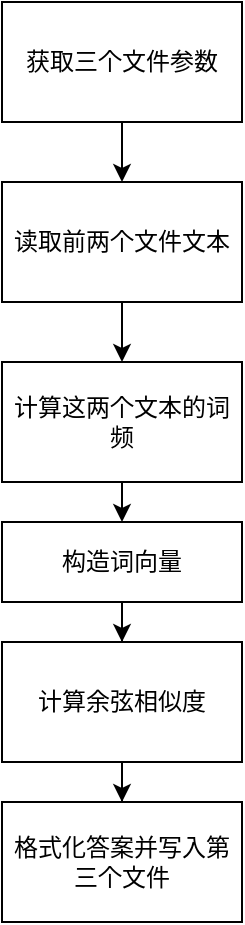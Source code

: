 <mxfile version="12.2.4" pages="1"><diagram id="L1T9Y7NAvf-ueFJfe9o7" name="第 1 页"><mxGraphModel dx="642" dy="552" grid="1" gridSize="10" guides="1" tooltips="1" connect="1" arrows="1" fold="1" page="1" pageScale="1" pageWidth="827" pageHeight="1169" math="0" shadow="0"><root><mxCell id="0"/><mxCell id="1" parent="0"/><mxCell id="2" value="获取三个文件参数" style="rounded=0;whiteSpace=wrap;html=1;" parent="1" vertex="1"><mxGeometry x="230" y="40" width="120" height="60" as="geometry"/></mxCell><mxCell id="3" value="读取前两个文件文本" style="rounded=0;whiteSpace=wrap;html=1;" parent="1" vertex="1"><mxGeometry x="230" y="130" width="120" height="60" as="geometry"/></mxCell><mxCell id="4" value="" style="endArrow=classic;html=1;exitX=0.5;exitY=1;exitDx=0;exitDy=0;entryX=0.5;entryY=0;entryDx=0;entryDy=0;" parent="1" source="2" target="3" edge="1"><mxGeometry width="50" height="50" relative="1" as="geometry"><mxPoint x="230" y="310" as="sourcePoint"/><mxPoint x="280" y="260" as="targetPoint"/></mxGeometry></mxCell><mxCell id="5" value="计算这两个文本的词频" style="rounded=0;whiteSpace=wrap;html=1;" parent="1" vertex="1"><mxGeometry x="230" y="220" width="120" height="60" as="geometry"/></mxCell><mxCell id="6" value="" style="endArrow=classic;html=1;exitX=0.5;exitY=1;exitDx=0;exitDy=0;entryX=0.5;entryY=0;entryDx=0;entryDy=0;" parent="1" source="3" target="5" edge="1"><mxGeometry width="50" height="50" relative="1" as="geometry"><mxPoint x="230" y="340" as="sourcePoint"/><mxPoint x="290" y="210" as="targetPoint"/></mxGeometry></mxCell><mxCell id="13" value="" style="edgeStyle=orthogonalEdgeStyle;rounded=0;orthogonalLoop=1;jettySize=auto;html=1;" parent="1" source="9" target="10" edge="1"><mxGeometry relative="1" as="geometry"/></mxCell><mxCell id="9" value="构造词向量" style="rounded=0;whiteSpace=wrap;html=1;" parent="1" vertex="1"><mxGeometry x="230" y="300" width="120" height="40" as="geometry"/></mxCell><mxCell id="21" value="" style="edgeStyle=orthogonalEdgeStyle;rounded=0;orthogonalLoop=1;jettySize=auto;html=1;" parent="1" source="10" target="11" edge="1"><mxGeometry relative="1" as="geometry"/></mxCell><mxCell id="10" value="计算余弦相似度" style="rounded=0;whiteSpace=wrap;html=1;" parent="1" vertex="1"><mxGeometry x="230" y="360" width="120" height="60" as="geometry"/></mxCell><mxCell id="11" value="格式化答案并写入第三个文件" style="rounded=0;whiteSpace=wrap;html=1;" parent="1" vertex="1"><mxGeometry x="230" y="440" width="120" height="60" as="geometry"/></mxCell><mxCell id="12" style="edgeStyle=orthogonalEdgeStyle;rounded=0;orthogonalLoop=1;jettySize=auto;html=1;exitX=0.5;exitY=1;exitDx=0;exitDy=0;" parent="1" source="9" target="9" edge="1"><mxGeometry relative="1" as="geometry"/></mxCell><mxCell id="20" value="" style="endArrow=classic;html=1;exitX=0.5;exitY=1;exitDx=0;exitDy=0;entryX=0.5;entryY=0;entryDx=0;entryDy=0;" parent="1" source="5" target="9" edge="1"><mxGeometry width="50" height="50" relative="1" as="geometry"><mxPoint x="230" y="630" as="sourcePoint"/><mxPoint x="290" y="320" as="targetPoint"/></mxGeometry></mxCell></root></mxGraphModel></diagram></mxfile>